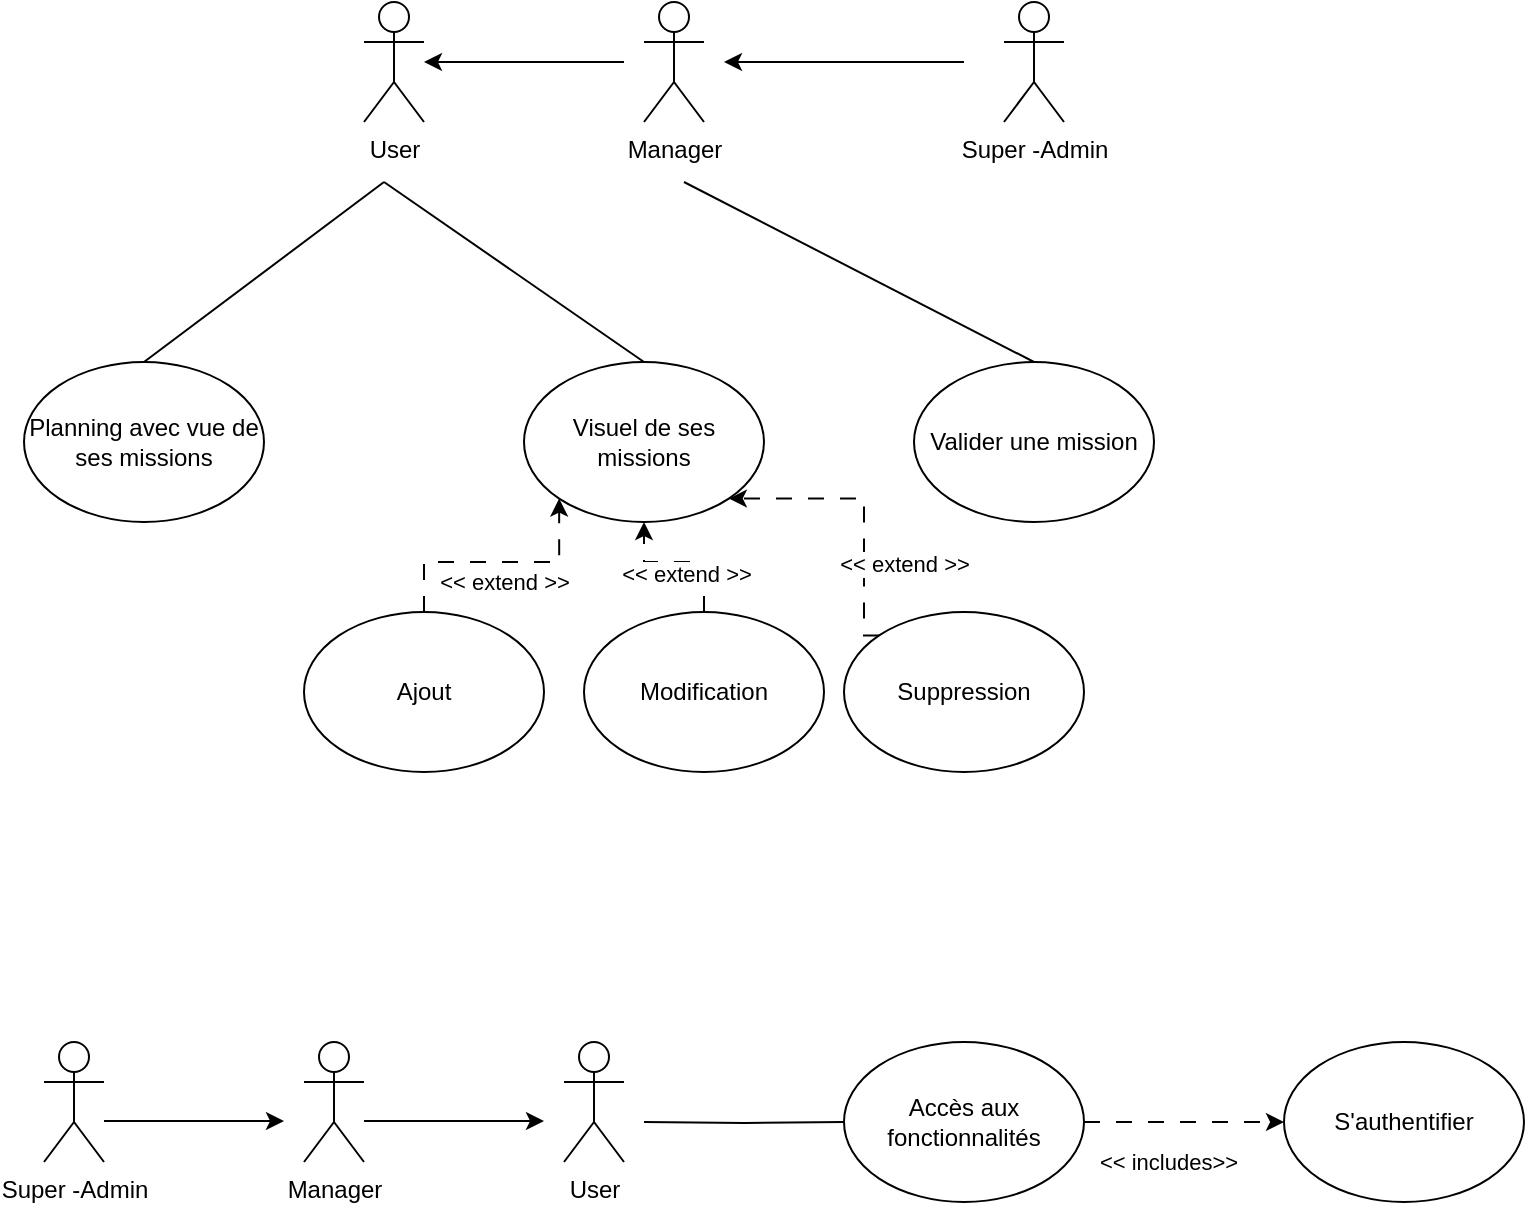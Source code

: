 <mxfile version="22.1.0" type="device">
  <diagram name="Page-1" id="MnuDlr2OXXizttVbY2Hd">
    <mxGraphModel dx="1194" dy="728" grid="1" gridSize="10" guides="1" tooltips="1" connect="1" arrows="1" fold="1" page="1" pageScale="1" pageWidth="827" pageHeight="1169" math="0" shadow="0">
      <root>
        <mxCell id="0" />
        <mxCell id="1" parent="0" />
        <mxCell id="Alzi5F065YZ2xoLUCsjv-3" value="" style="edgeStyle=orthogonalEdgeStyle;rounded=0;orthogonalLoop=1;jettySize=auto;html=1;" edge="1" parent="1">
          <mxGeometry relative="1" as="geometry">
            <mxPoint x="510" y="70" as="sourcePoint" />
            <mxPoint x="390" y="70" as="targetPoint" />
          </mxGeometry>
        </mxCell>
        <mxCell id="Alzi5F065YZ2xoLUCsjv-1" value="Super -Admin" style="shape=umlActor;verticalLabelPosition=bottom;verticalAlign=top;html=1;outlineConnect=0;" vertex="1" parent="1">
          <mxGeometry x="530" y="40" width="30" height="60" as="geometry" />
        </mxCell>
        <mxCell id="Alzi5F065YZ2xoLUCsjv-2" value="Manager" style="shape=umlActor;verticalLabelPosition=bottom;verticalAlign=top;html=1;outlineConnect=0;" vertex="1" parent="1">
          <mxGeometry x="350" y="40" width="30" height="60" as="geometry" />
        </mxCell>
        <mxCell id="Alzi5F065YZ2xoLUCsjv-10" value="User" style="shape=umlActor;verticalLabelPosition=bottom;verticalAlign=top;html=1;outlineConnect=0;" vertex="1" parent="1">
          <mxGeometry x="210" y="40" width="30" height="60" as="geometry" />
        </mxCell>
        <mxCell id="Alzi5F065YZ2xoLUCsjv-13" value="Visuel de ses missions" style="ellipse;whiteSpace=wrap;html=1;" vertex="1" parent="1">
          <mxGeometry x="290" y="220" width="120" height="80" as="geometry" />
        </mxCell>
        <mxCell id="Alzi5F065YZ2xoLUCsjv-14" value="Planning avec vue de ses missions" style="ellipse;whiteSpace=wrap;html=1;" vertex="1" parent="1">
          <mxGeometry x="40" y="220" width="120" height="80" as="geometry" />
        </mxCell>
        <mxCell id="Alzi5F065YZ2xoLUCsjv-36" style="edgeStyle=orthogonalEdgeStyle;rounded=0;orthogonalLoop=1;jettySize=auto;html=1;exitX=0.5;exitY=0;exitDx=0;exitDy=0;entryX=0;entryY=1;entryDx=0;entryDy=0;dashed=1;dashPattern=8 8;" edge="1" parent="1" source="Alzi5F065YZ2xoLUCsjv-15" target="Alzi5F065YZ2xoLUCsjv-13">
          <mxGeometry relative="1" as="geometry">
            <Array as="points">
              <mxPoint x="240" y="320" />
              <mxPoint x="308" y="320" />
            </Array>
          </mxGeometry>
        </mxCell>
        <mxCell id="Alzi5F065YZ2xoLUCsjv-37" value="&amp;lt;&amp;lt; extend &amp;gt;&amp;gt;" style="edgeLabel;html=1;align=center;verticalAlign=middle;resizable=0;points=[];" vertex="1" connectable="0" parent="Alzi5F065YZ2xoLUCsjv-36">
          <mxGeometry x="-0.003" y="-2" relative="1" as="geometry">
            <mxPoint x="3" y="8" as="offset" />
          </mxGeometry>
        </mxCell>
        <mxCell id="Alzi5F065YZ2xoLUCsjv-15" value="Ajout" style="ellipse;whiteSpace=wrap;html=1;" vertex="1" parent="1">
          <mxGeometry x="180" y="345" width="120" height="80" as="geometry" />
        </mxCell>
        <mxCell id="Alzi5F065YZ2xoLUCsjv-17" style="edgeStyle=orthogonalEdgeStyle;rounded=0;orthogonalLoop=1;jettySize=auto;html=1;" edge="1" parent="1">
          <mxGeometry relative="1" as="geometry">
            <mxPoint x="340" y="70" as="sourcePoint" />
            <mxPoint x="240" y="70" as="targetPoint" />
          </mxGeometry>
        </mxCell>
        <mxCell id="Alzi5F065YZ2xoLUCsjv-19" value="Valider une mission" style="ellipse;whiteSpace=wrap;html=1;" vertex="1" parent="1">
          <mxGeometry x="485" y="220" width="120" height="80" as="geometry" />
        </mxCell>
        <mxCell id="Alzi5F065YZ2xoLUCsjv-21" value="" style="edgeStyle=orthogonalEdgeStyle;rounded=0;orthogonalLoop=1;jettySize=auto;html=1;" edge="1" parent="1">
          <mxGeometry relative="1" as="geometry">
            <mxPoint x="170" y="599.5" as="targetPoint" />
            <mxPoint x="80" y="599.5" as="sourcePoint" />
          </mxGeometry>
        </mxCell>
        <mxCell id="Alzi5F065YZ2xoLUCsjv-22" value="Super -Admin" style="shape=umlActor;verticalLabelPosition=bottom;verticalAlign=top;html=1;outlineConnect=0;" vertex="1" parent="1">
          <mxGeometry x="50" y="560" width="30" height="60" as="geometry" />
        </mxCell>
        <mxCell id="Alzi5F065YZ2xoLUCsjv-23" value="Manager" style="shape=umlActor;verticalLabelPosition=bottom;verticalAlign=top;html=1;outlineConnect=0;" vertex="1" parent="1">
          <mxGeometry x="180" y="560" width="30" height="60" as="geometry" />
        </mxCell>
        <mxCell id="Alzi5F065YZ2xoLUCsjv-30" style="edgeStyle=orthogonalEdgeStyle;rounded=0;orthogonalLoop=1;jettySize=auto;html=1;entryX=0;entryY=0.5;entryDx=0;entryDy=0;endArrow=none;endFill=0;" edge="1" parent="1" target="Alzi5F065YZ2xoLUCsjv-26">
          <mxGeometry relative="1" as="geometry">
            <mxPoint x="350" y="600" as="sourcePoint" />
          </mxGeometry>
        </mxCell>
        <mxCell id="Alzi5F065YZ2xoLUCsjv-24" value="User" style="shape=umlActor;verticalLabelPosition=bottom;verticalAlign=top;html=1;outlineConnect=0;" vertex="1" parent="1">
          <mxGeometry x="310" y="560" width="30" height="60" as="geometry" />
        </mxCell>
        <mxCell id="Alzi5F065YZ2xoLUCsjv-31" style="edgeStyle=orthogonalEdgeStyle;rounded=0;orthogonalLoop=1;jettySize=auto;html=1;exitX=1;exitY=0.5;exitDx=0;exitDy=0;entryX=0;entryY=0.5;entryDx=0;entryDy=0;dashed=1;dashPattern=8 8;" edge="1" parent="1" source="Alzi5F065YZ2xoLUCsjv-26" target="Alzi5F065YZ2xoLUCsjv-27">
          <mxGeometry relative="1" as="geometry" />
        </mxCell>
        <mxCell id="Alzi5F065YZ2xoLUCsjv-32" value="&amp;lt;&amp;lt; includes&amp;gt;&amp;gt;" style="edgeLabel;html=1;align=center;verticalAlign=middle;resizable=0;points=[];" vertex="1" connectable="0" parent="Alzi5F065YZ2xoLUCsjv-31">
          <mxGeometry x="-0.217" y="2" relative="1" as="geometry">
            <mxPoint x="3" y="22" as="offset" />
          </mxGeometry>
        </mxCell>
        <mxCell id="Alzi5F065YZ2xoLUCsjv-26" value="Accès aux fonctionnalités" style="ellipse;whiteSpace=wrap;html=1;" vertex="1" parent="1">
          <mxGeometry x="450" y="560" width="120" height="80" as="geometry" />
        </mxCell>
        <mxCell id="Alzi5F065YZ2xoLUCsjv-27" value="S&#39;authentifier" style="ellipse;whiteSpace=wrap;html=1;" vertex="1" parent="1">
          <mxGeometry x="670" y="560" width="120" height="80" as="geometry" />
        </mxCell>
        <mxCell id="Alzi5F065YZ2xoLUCsjv-33" value="" style="endArrow=none;html=1;rounded=0;exitX=0.5;exitY=0;exitDx=0;exitDy=0;" edge="1" parent="1" source="Alzi5F065YZ2xoLUCsjv-14">
          <mxGeometry width="50" height="50" relative="1" as="geometry">
            <mxPoint x="110" y="210" as="sourcePoint" />
            <mxPoint x="220" y="130" as="targetPoint" />
            <Array as="points" />
          </mxGeometry>
        </mxCell>
        <mxCell id="Alzi5F065YZ2xoLUCsjv-34" value="" style="endArrow=none;html=1;rounded=0;exitX=0.5;exitY=0;exitDx=0;exitDy=0;" edge="1" parent="1" source="Alzi5F065YZ2xoLUCsjv-13">
          <mxGeometry width="50" height="50" relative="1" as="geometry">
            <mxPoint x="140" y="220" as="sourcePoint" />
            <mxPoint x="220" y="130" as="targetPoint" />
            <Array as="points" />
          </mxGeometry>
        </mxCell>
        <mxCell id="Alzi5F065YZ2xoLUCsjv-35" value="" style="endArrow=none;html=1;rounded=0;exitX=0.5;exitY=0;exitDx=0;exitDy=0;" edge="1" parent="1" source="Alzi5F065YZ2xoLUCsjv-19">
          <mxGeometry width="50" height="50" relative="1" as="geometry">
            <mxPoint x="510" y="320" as="sourcePoint" />
            <mxPoint x="370" y="130" as="targetPoint" />
          </mxGeometry>
        </mxCell>
        <mxCell id="Alzi5F065YZ2xoLUCsjv-38" value="Modification" style="ellipse;whiteSpace=wrap;html=1;" vertex="1" parent="1">
          <mxGeometry x="320" y="345" width="120" height="80" as="geometry" />
        </mxCell>
        <mxCell id="Alzi5F065YZ2xoLUCsjv-39" value="Suppression" style="ellipse;whiteSpace=wrap;html=1;" vertex="1" parent="1">
          <mxGeometry x="450" y="345" width="120" height="80" as="geometry" />
        </mxCell>
        <mxCell id="Alzi5F065YZ2xoLUCsjv-40" style="edgeStyle=orthogonalEdgeStyle;rounded=0;orthogonalLoop=1;jettySize=auto;html=1;exitX=0.5;exitY=0;exitDx=0;exitDy=0;entryX=0.5;entryY=1;entryDx=0;entryDy=0;dashed=1;dashPattern=8 8;" edge="1" parent="1" target="Alzi5F065YZ2xoLUCsjv-13">
          <mxGeometry relative="1" as="geometry">
            <mxPoint x="380" y="345" as="sourcePoint" />
            <mxPoint x="448" y="288" as="targetPoint" />
            <Array as="points">
              <mxPoint x="380" y="320" />
              <mxPoint x="350" y="320" />
            </Array>
          </mxGeometry>
        </mxCell>
        <mxCell id="Alzi5F065YZ2xoLUCsjv-41" value="&amp;lt;&amp;lt; extend &amp;gt;&amp;gt;" style="edgeLabel;html=1;align=center;verticalAlign=middle;resizable=0;points=[];" vertex="1" connectable="0" parent="Alzi5F065YZ2xoLUCsjv-40">
          <mxGeometry x="-0.003" y="-2" relative="1" as="geometry">
            <mxPoint x="3" y="8" as="offset" />
          </mxGeometry>
        </mxCell>
        <mxCell id="Alzi5F065YZ2xoLUCsjv-42" style="edgeStyle=orthogonalEdgeStyle;rounded=0;orthogonalLoop=1;jettySize=auto;html=1;exitX=0;exitY=0;exitDx=0;exitDy=0;entryX=1;entryY=1;entryDx=0;entryDy=0;dashed=1;dashPattern=8 8;" edge="1" parent="1" source="Alzi5F065YZ2xoLUCsjv-39" target="Alzi5F065YZ2xoLUCsjv-13">
          <mxGeometry relative="1" as="geometry">
            <mxPoint x="492" y="357" as="sourcePoint" />
            <mxPoint x="560" y="300" as="targetPoint" />
            <Array as="points">
              <mxPoint x="460" y="357" />
              <mxPoint x="460" y="288" />
            </Array>
          </mxGeometry>
        </mxCell>
        <mxCell id="Alzi5F065YZ2xoLUCsjv-43" value="&amp;lt;&amp;lt; extend &amp;gt;&amp;gt;" style="edgeLabel;html=1;align=center;verticalAlign=middle;resizable=0;points=[];" vertex="1" connectable="0" parent="Alzi5F065YZ2xoLUCsjv-42">
          <mxGeometry x="-0.003" y="-2" relative="1" as="geometry">
            <mxPoint x="18" y="28" as="offset" />
          </mxGeometry>
        </mxCell>
        <mxCell id="Alzi5F065YZ2xoLUCsjv-45" value="" style="edgeStyle=orthogonalEdgeStyle;rounded=0;orthogonalLoop=1;jettySize=auto;html=1;" edge="1" parent="1">
          <mxGeometry relative="1" as="geometry">
            <mxPoint x="300" y="599.5" as="targetPoint" />
            <mxPoint x="210" y="599.5" as="sourcePoint" />
            <Array as="points">
              <mxPoint x="280" y="600" />
              <mxPoint x="280" y="600" />
            </Array>
          </mxGeometry>
        </mxCell>
      </root>
    </mxGraphModel>
  </diagram>
</mxfile>
